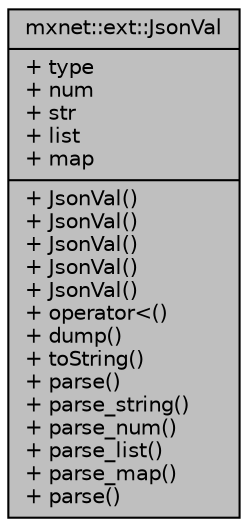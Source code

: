 digraph "mxnet::ext::JsonVal"
{
 // LATEX_PDF_SIZE
  edge [fontname="Helvetica",fontsize="10",labelfontname="Helvetica",labelfontsize="10"];
  node [fontname="Helvetica",fontsize="10",shape=record];
  Node1 [label="{mxnet::ext::JsonVal\n|+ type\l+ num\l+ str\l+ list\l+ map\l|+ JsonVal()\l+ JsonVal()\l+ JsonVal()\l+ JsonVal()\l+ JsonVal()\l+ operator\<()\l+ dump()\l+ toString()\l+ parse()\l+ parse_string()\l+ parse_num()\l+ parse_list()\l+ parse_map()\l+ parse()\l}",height=0.2,width=0.4,color="black", fillcolor="grey75", style="filled", fontcolor="black",tooltip="definition of JSON objects"];
}
